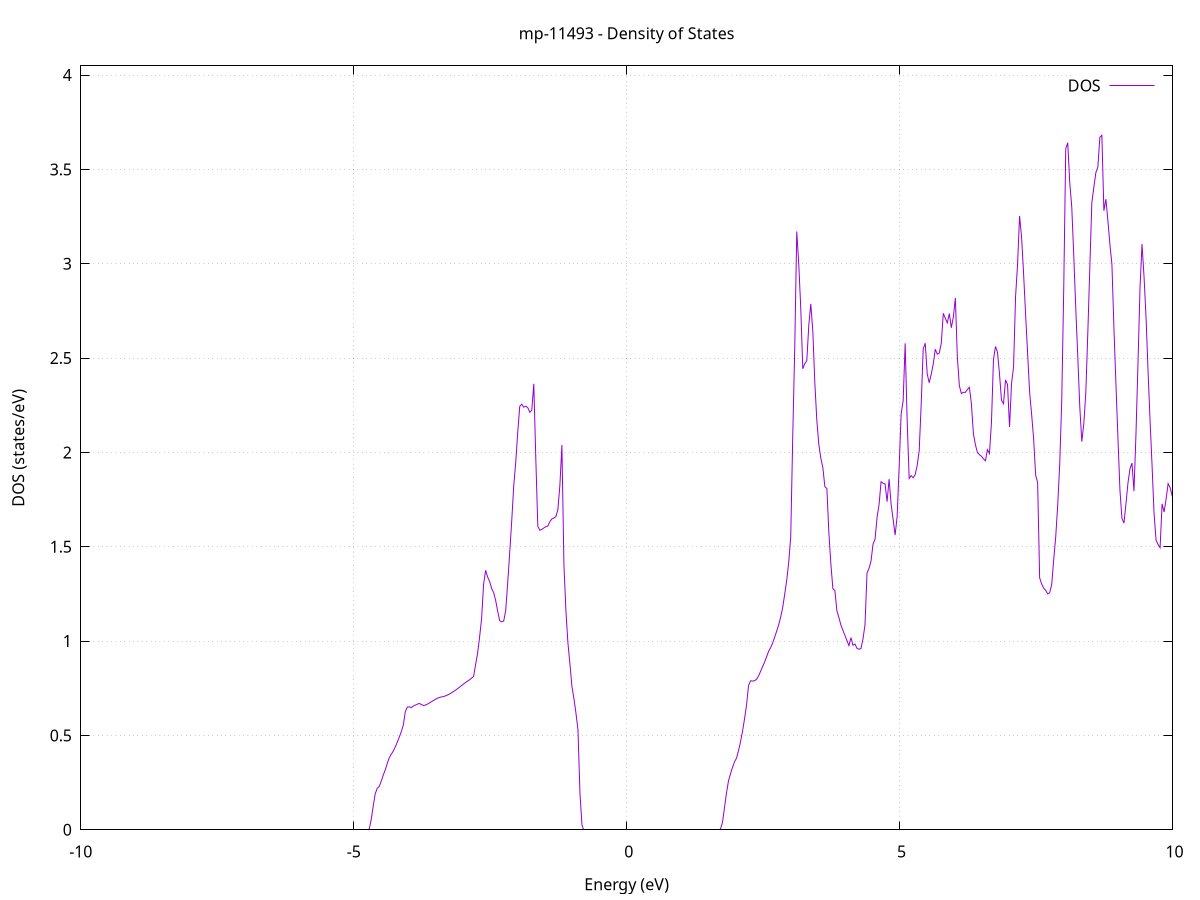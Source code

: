 set title 'mp-11493 - Density of States'
set xlabel 'Energy (eV)'
set ylabel 'DOS (states/eV)'
set grid
set xrange [-10:10]
set yrange [0:4.049]
set xzeroaxis lt -1
set terminal png size 800,600
set output 'mp-11493_dos_gnuplot.png'
plot '-' using 1:2 with lines title 'DOS'
-24.685000 0.000000
-24.648200 0.000000
-24.611400 0.000000
-24.574700 0.000000
-24.537900 0.000000
-24.501100 0.000000
-24.464300 0.000000
-24.427600 0.000000
-24.390800 0.000000
-24.354000 0.000000
-24.317300 0.000000
-24.280500 0.000000
-24.243700 0.000000
-24.206900 0.000000
-24.170200 0.000000
-24.133400 0.000000
-24.096600 0.000000
-24.059800 0.000000
-24.023100 0.000000
-23.986300 0.000000
-23.949500 0.000000
-23.912700 0.000000
-23.876000 0.000000
-23.839200 0.000000
-23.802400 0.000000
-23.765600 0.000000
-23.728900 0.000000
-23.692100 0.000000
-23.655300 0.000000
-23.618500 0.000000
-23.581800 0.000000
-23.545000 0.000000
-23.508200 0.000000
-23.471400 0.000000
-23.434700 0.000000
-23.397900 0.000000
-23.361100 0.000000
-23.324300 0.000000
-23.287600 0.000000
-23.250800 0.000000
-23.214000 0.000000
-23.177200 0.000000
-23.140500 0.000000
-23.103700 0.000000
-23.066900 0.000000
-23.030100 0.000000
-22.993400 0.000000
-22.956600 0.000000
-22.919800 0.000000
-22.883000 0.000000
-22.846300 0.000000
-22.809500 0.000000
-22.772700 0.000000
-22.735900 0.000000
-22.699200 0.000000
-22.662400 0.000000
-22.625600 0.000000
-22.588900 0.000000
-22.552100 0.000000
-22.515300 0.000000
-22.478500 0.000000
-22.441800 0.000000
-22.405000 0.000000
-22.368200 0.000000
-22.331400 0.000000
-22.294700 0.000000
-22.257900 0.000000
-22.221100 0.000000
-22.184300 0.000000
-22.147600 0.000000
-22.110800 0.000000
-22.074000 0.000000
-22.037200 0.000000
-22.000500 0.000000
-21.963700 0.000000
-21.926900 0.000000
-21.890100 0.000000
-21.853400 0.000000
-21.816600 0.000000
-21.779800 0.000000
-21.743000 0.000000
-21.706300 0.000000
-21.669500 0.000000
-21.632700 0.000000
-21.595900 0.000000
-21.559200 0.000000
-21.522400 0.000000
-21.485600 0.000000
-21.448800 0.000000
-21.412100 0.000000
-21.375300 0.000000
-21.338500 73.473900
-21.301700 0.000000
-21.265000 86.467300
-21.228200 26.950900
-21.191400 34.396400
-21.154600 0.000000
-21.117900 0.000000
-21.081100 0.000000
-21.044300 0.000000
-21.007500 0.000000
-20.970800 0.000000
-20.934000 0.000000
-20.897200 0.000000
-20.860500 0.000000
-20.823700 0.000000
-20.786900 0.000000
-20.750100 0.000000
-20.713400 0.000000
-20.676600 0.000000
-20.639800 0.000000
-20.603000 0.000000
-20.566300 0.000000
-20.529500 0.000000
-20.492700 0.000000
-20.455900 0.000000
-20.419200 0.000000
-20.382400 0.000000
-20.345600 0.000000
-20.308800 0.000000
-20.272100 0.000000
-20.235300 0.000000
-20.198500 0.000000
-20.161700 0.000000
-20.125000 0.000000
-20.088200 0.000000
-20.051400 0.000000
-20.014600 0.000000
-19.977900 0.000000
-19.941100 0.000000
-19.904300 0.000000
-19.867500 0.000000
-19.830800 0.000000
-19.794000 0.000000
-19.757200 0.000000
-19.720400 0.000000
-19.683700 0.000000
-19.646900 0.000000
-19.610100 0.000000
-19.573300 0.000000
-19.536600 0.000000
-19.499800 0.000000
-19.463000 0.000000
-19.426200 0.000000
-19.389500 0.000000
-19.352700 0.000000
-19.315900 0.000000
-19.279200 0.000000
-19.242400 0.000000
-19.205600 0.000000
-19.168800 0.000000
-19.132100 0.000000
-19.095300 0.000000
-19.058500 0.000000
-19.021700 0.000000
-18.985000 0.000000
-18.948200 0.000000
-18.911400 0.000000
-18.874600 0.000000
-18.837900 0.000000
-18.801100 0.000000
-18.764300 0.000000
-18.727500 0.000000
-18.690800 0.000000
-18.654000 0.000000
-18.617200 0.000000
-18.580400 0.000000
-18.543700 0.000000
-18.506900 0.000000
-18.470100 0.000000
-18.433300 0.000000
-18.396600 0.000000
-18.359800 0.000000
-18.323000 0.000000
-18.286200 0.000000
-18.249500 0.000000
-18.212700 0.000000
-18.175900 0.000000
-18.139100 0.000000
-18.102400 0.000000
-18.065600 0.000000
-18.028800 0.000000
-17.992000 0.000000
-17.955300 0.000000
-17.918500 0.000000
-17.881700 0.000000
-17.844900 0.000000
-17.808200 0.000000
-17.771400 0.000000
-17.734600 0.000000
-17.697800 0.000000
-17.661100 0.000000
-17.624300 0.000000
-17.587500 0.000000
-17.550800 0.000000
-17.514000 0.000000
-17.477200 0.000000
-17.440400 0.000000
-17.403700 0.000000
-17.366900 0.000000
-17.330100 0.000000
-17.293300 0.000000
-17.256600 0.000000
-17.219800 0.000000
-17.183000 0.000000
-17.146200 0.000000
-17.109500 0.000000
-17.072700 0.000000
-17.035900 0.000000
-16.999100 0.000000
-16.962400 0.000000
-16.925600 0.000000
-16.888800 0.000000
-16.852000 0.000000
-16.815300 0.000000
-16.778500 0.000000
-16.741700 0.000000
-16.704900 0.000000
-16.668200 0.000000
-16.631400 0.000000
-16.594600 0.000000
-16.557800 0.000000
-16.521100 0.000000
-16.484300 0.000000
-16.447500 0.000000
-16.410700 0.000000
-16.374000 0.000000
-16.337200 0.000000
-16.300400 0.000000
-16.263600 0.000000
-16.226900 0.000000
-16.190100 0.000000
-16.153300 0.000000
-16.116500 0.000000
-16.079800 0.000000
-16.043000 0.000000
-16.006200 0.000000
-15.969400 0.000000
-15.932700 0.000000
-15.895900 0.000000
-15.859100 0.000000
-15.822400 0.000000
-15.785600 0.000000
-15.748800 0.000000
-15.712000 0.000000
-15.675300 0.000000
-15.638500 0.000000
-15.601700 0.000000
-15.564900 0.000000
-15.528200 0.000000
-15.491400 0.000000
-15.454600 0.000000
-15.417800 0.000000
-15.381100 0.000000
-15.344300 0.000000
-15.307500 0.000000
-15.270700 0.000000
-15.234000 0.000000
-15.197200 0.000000
-15.160400 0.000000
-15.123600 0.000000
-15.086900 0.000000
-15.050100 0.000000
-15.013300 0.000000
-14.976500 0.000000
-14.939800 0.000000
-14.903000 0.000000
-14.866200 0.000000
-14.829400 0.000000
-14.792700 0.000000
-14.755900 0.000000
-14.719100 0.000000
-14.682300 0.000000
-14.645600 0.000000
-14.608800 0.000000
-14.572000 0.000000
-14.535200 0.000000
-14.498500 0.000000
-14.461700 0.000000
-14.424900 0.000000
-14.388100 0.000000
-14.351400 0.000000
-14.314600 0.000000
-14.277800 0.000000
-14.241000 0.000000
-14.204300 0.000000
-14.167500 0.000000
-14.130700 0.000000
-14.094000 0.000000
-14.057200 0.000000
-14.020400 0.000000
-13.983600 0.000000
-13.946900 0.000000
-13.910100 0.000000
-13.873300 0.000000
-13.836500 0.000000
-13.799800 0.000000
-13.763000 0.000000
-13.726200 0.000000
-13.689400 0.000000
-13.652700 0.000000
-13.615900 0.000000
-13.579100 0.000000
-13.542300 0.000000
-13.505600 0.000000
-13.468800 0.000000
-13.432000 0.000000
-13.395200 0.000000
-13.358500 0.000000
-13.321700 0.000000
-13.284900 0.000000
-13.248100 0.000000
-13.211400 0.000000
-13.174600 0.000000
-13.137800 0.000000
-13.101000 0.000000
-13.064300 0.000000
-13.027500 0.000000
-12.990700 0.000000
-12.953900 0.000000
-12.917200 0.000000
-12.880400 0.000000
-12.843600 0.000000
-12.806800 0.000000
-12.770100 0.000000
-12.733300 0.000000
-12.696500 0.000000
-12.659700 0.000000
-12.623000 0.000000
-12.586200 0.000000
-12.549400 0.000000
-12.512600 0.000000
-12.475900 0.000000
-12.439100 0.000000
-12.402300 0.000000
-12.365600 0.000000
-12.328800 0.000000
-12.292000 0.000000
-12.255200 0.000000
-12.218500 0.000000
-12.181700 0.000000
-12.144900 0.000000
-12.108100 0.000000
-12.071400 0.000000
-12.034600 0.000000
-11.997800 0.000000
-11.961000 0.000000
-11.924300 0.000000
-11.887500 0.000000
-11.850700 0.000000
-11.813900 0.000000
-11.777200 0.000000
-11.740400 0.000000
-11.703600 0.000000
-11.666800 0.000000
-11.630100 0.000000
-11.593300 0.000000
-11.556500 0.000000
-11.519700 0.000000
-11.483000 0.000000
-11.446200 0.000000
-11.409400 0.000000
-11.372600 0.000000
-11.335900 0.000000
-11.299100 0.000000
-11.262300 0.000000
-11.225500 0.000000
-11.188800 0.000000
-11.152000 0.000000
-11.115200 0.000000
-11.078400 0.000000
-11.041700 0.000000
-11.004900 0.000000
-10.968100 0.000000
-10.931300 0.000000
-10.894600 0.000000
-10.857800 0.000000
-10.821000 0.000000
-10.784300 9.711700
-10.747500 96.671800
-10.710700 102.791100
-10.673900 56.995100
-10.637200 54.867900
-10.600400 35.136100
-10.563600 71.956600
-10.526800 200.946000
-10.490100 0.000000
-10.453300 0.000000
-10.416500 0.000000
-10.379700 0.000000
-10.343000 0.000000
-10.306200 0.000000
-10.269400 0.000000
-10.232600 0.000000
-10.195900 0.000000
-10.159100 0.000000
-10.122300 0.000000
-10.085500 0.000000
-10.048800 0.000000
-10.012000 0.000000
-9.975200 0.000000
-9.938400 0.000000
-9.901700 0.000000
-9.864900 0.000000
-9.828100 0.000000
-9.791300 0.000000
-9.754600 0.000000
-9.717800 0.000000
-9.681000 0.000000
-9.644200 0.000000
-9.607500 0.000000
-9.570700 0.000000
-9.533900 0.000000
-9.497100 0.000000
-9.460400 0.000000
-9.423600 0.000000
-9.386800 0.000000
-9.350000 0.000000
-9.313300 0.000000
-9.276500 0.000000
-9.239700 0.000000
-9.202900 0.000000
-9.166200 0.000000
-9.129400 0.000000
-9.092600 0.000000
-9.055900 0.000000
-9.019100 0.000000
-8.982300 0.000000
-8.945500 0.000000
-8.908800 0.000000
-8.872000 0.000000
-8.835200 0.000000
-8.798400 0.000000
-8.761700 0.000000
-8.724900 0.000000
-8.688100 0.000000
-8.651300 0.000000
-8.614600 0.000000
-8.577800 0.000000
-8.541000 0.000000
-8.504200 0.000000
-8.467500 0.000000
-8.430700 0.000000
-8.393900 0.000000
-8.357100 0.000000
-8.320400 0.000000
-8.283600 0.000000
-8.246800 0.000000
-8.210000 0.000000
-8.173300 0.000000
-8.136500 0.000000
-8.099700 0.000000
-8.062900 0.000000
-8.026200 0.000000
-7.989400 0.000000
-7.952600 0.000000
-7.915800 0.000000
-7.879100 0.000000
-7.842300 0.000000
-7.805500 0.000000
-7.768700 0.000000
-7.732000 0.000000
-7.695200 0.000000
-7.658400 0.000000
-7.621600 0.000000
-7.584900 0.000000
-7.548100 0.000000
-7.511300 0.000000
-7.474500 0.000000
-7.437800 0.000000
-7.401000 0.000000
-7.364200 0.000000
-7.327500 0.000000
-7.290700 0.000000
-7.253900 0.000000
-7.217100 0.000000
-7.180400 0.000000
-7.143600 0.000000
-7.106800 0.000000
-7.070000 0.000000
-7.033300 0.000000
-6.996500 0.000000
-6.959700 0.000000
-6.922900 0.000000
-6.886200 0.000000
-6.849400 0.000000
-6.812600 0.000000
-6.775800 0.000000
-6.739100 0.000000
-6.702300 0.000000
-6.665500 0.000000
-6.628700 0.000000
-6.592000 0.000000
-6.555200 0.000000
-6.518400 0.000000
-6.481600 0.000000
-6.444900 0.000000
-6.408100 0.000000
-6.371300 0.000000
-6.334500 0.000000
-6.297800 0.000000
-6.261000 0.000000
-6.224200 0.000000
-6.187400 0.000000
-6.150700 0.000000
-6.113900 0.000000
-6.077100 0.000000
-6.040300 0.000000
-6.003600 0.000000
-5.966800 0.000000
-5.930000 0.000000
-5.893200 0.000000
-5.856500 0.000000
-5.819700 0.000000
-5.782900 0.000000
-5.746100 0.000000
-5.709400 0.000000
-5.672600 0.000000
-5.635800 0.000000
-5.599100 0.000000
-5.562300 0.000000
-5.525500 0.000000
-5.488700 0.000000
-5.452000 0.000000
-5.415200 0.000000
-5.378400 0.000000
-5.341600 0.000000
-5.304900 0.000000
-5.268100 0.000000
-5.231300 0.000000
-5.194500 0.000000
-5.157800 0.000000
-5.121000 0.000000
-5.084200 0.000000
-5.047400 0.000000
-5.010700 0.000000
-4.973900 0.000000
-4.937100 0.000000
-4.900300 0.000000
-4.863600 0.000000
-4.826800 0.000000
-4.790000 0.000000
-4.753200 0.000000
-4.716500 0.003300
-4.679700 0.053600
-4.642900 0.125300
-4.606100 0.190200
-4.569400 0.220300
-4.532600 0.229400
-4.495800 0.257600
-4.459000 0.289600
-4.422300 0.318000
-4.385500 0.351900
-4.348700 0.381800
-4.311900 0.400100
-4.275200 0.417400
-4.238400 0.439400
-4.201600 0.464800
-4.164800 0.491700
-4.128100 0.519800
-4.091300 0.554900
-4.054500 0.626900
-4.017800 0.650000
-3.981000 0.652000
-3.944200 0.647100
-3.907400 0.655800
-3.870700 0.661000
-3.833900 0.665600
-3.797100 0.669800
-3.760300 0.663600
-3.723600 0.658900
-3.686800 0.660900
-3.650000 0.666100
-3.613200 0.672200
-3.576500 0.678800
-3.539700 0.685200
-3.502900 0.691400
-3.466100 0.697400
-3.429400 0.701400
-3.392600 0.704300
-3.355800 0.705600
-3.319000 0.709800
-3.282300 0.714400
-3.245500 0.719600
-3.208700 0.725900
-3.171900 0.732700
-3.135200 0.739700
-3.098400 0.747700
-3.061600 0.756100
-3.024800 0.764400
-2.988100 0.772700
-2.951300 0.780800
-2.914500 0.787900
-2.877700 0.795100
-2.841000 0.803800
-2.804200 0.812900
-2.767400 0.874900
-2.730600 0.935100
-2.693900 1.021400
-2.657100 1.120300
-2.620300 1.302300
-2.583500 1.375400
-2.546800 1.339700
-2.510000 1.316600
-2.473200 1.278800
-2.436400 1.257000
-2.399700 1.215700
-2.362900 1.158900
-2.326100 1.107900
-2.289400 1.102600
-2.252600 1.106300
-2.215800 1.161600
-2.179000 1.309500
-2.142300 1.468400
-2.105500 1.636000
-2.068700 1.822800
-2.031900 1.947200
-1.995200 2.106800
-1.958400 2.244300
-1.921600 2.255900
-1.884800 2.239900
-1.848100 2.245100
-1.811300 2.237200
-1.774500 2.213000
-1.737700 2.223900
-1.701000 2.363700
-1.664200 1.967800
-1.627400 1.608900
-1.590600 1.587700
-1.553900 1.592500
-1.517100 1.599600
-1.480300 1.606700
-1.443500 1.609700
-1.406800 1.632800
-1.370000 1.648200
-1.333200 1.652200
-1.296400 1.659700
-1.259700 1.696900
-1.222900 1.826400
-1.186100 2.039300
-1.149300 1.407900
-1.112600 1.161500
-1.075800 0.989800
-1.039000 0.878600
-1.002200 0.759800
-0.965500 0.694200
-0.928700 0.618700
-0.891900 0.530500
-0.855100 0.192700
-0.818400 0.025100
-0.781600 0.000000
-0.744800 0.000000
-0.708000 0.000000
-0.671300 0.000000
-0.634500 0.000000
-0.597700 0.000000
-0.561000 0.000000
-0.524200 0.000000
-0.487400 0.000000
-0.450600 0.000000
-0.413900 0.000000
-0.377100 0.000000
-0.340300 0.000000
-0.303500 0.000000
-0.266800 0.000000
-0.230000 0.000000
-0.193200 0.000000
-0.156400 0.000000
-0.119700 0.000000
-0.082900 0.000000
-0.046100 0.000000
-0.009300 0.000000
0.027400 0.000000
0.064200 0.000000
0.101000 0.000000
0.137800 0.000000
0.174500 0.000000
0.211300 0.000000
0.248100 0.000000
0.284900 0.000000
0.321600 0.000000
0.358400 0.000000
0.395200 0.000000
0.432000 0.000000
0.468700 0.000000
0.505500 0.000000
0.542300 0.000000
0.579100 0.000000
0.615800 0.000000
0.652600 0.000000
0.689400 0.000000
0.726200 0.000000
0.762900 0.000000
0.799700 0.000000
0.836500 0.000000
0.873300 0.000000
0.910000 0.000000
0.946800 0.000000
0.983600 0.000000
1.020400 0.000000
1.057100 0.000000
1.093900 0.000000
1.130700 0.000000
1.167400 0.000000
1.204200 0.000000
1.241000 0.000000
1.277800 0.000000
1.314500 0.000000
1.351300 0.000000
1.388100 0.000000
1.424900 0.000000
1.461600 0.000000
1.498400 0.000000
1.535200 0.000000
1.572000 0.000000
1.608700 0.000000
1.645500 0.000000
1.682300 0.000000
1.719100 0.003200
1.755800 0.040400
1.792600 0.116500
1.829400 0.195700
1.866200 0.260000
1.902900 0.297300
1.939700 0.330500
1.976500 0.360900
2.013300 0.379700
2.050000 0.420200
2.086800 0.467400
2.123600 0.523500
2.160400 0.588900
2.197100 0.662700
2.233900 0.765500
2.270700 0.789800
2.307500 0.788000
2.344200 0.790300
2.381000 0.798000
2.417800 0.815800
2.454600 0.840500
2.491300 0.865400
2.528100 0.889500
2.564900 0.917600
2.601700 0.946500
2.638400 0.965100
2.675200 0.990400
2.712000 1.021300
2.748700 1.052700
2.785500 1.087400
2.822300 1.128000
2.859100 1.178300
2.895800 1.249000
2.932600 1.322200
2.969400 1.418400
3.006200 1.552500
3.042900 2.085700
3.079700 2.556000
3.116500 3.171300
3.153300 2.997900
3.190000 2.764400
3.226800 2.443400
3.263600 2.470800
3.300400 2.486100
3.337100 2.675000
3.373900 2.787500
3.410700 2.642200
3.447500 2.370400
3.484200 2.169000
3.521000 2.042400
3.557800 1.968700
3.594600 1.919900
3.631300 1.818500
3.668100 1.809100
3.704900 1.574200
3.741700 1.406800
3.778400 1.277800
3.815200 1.267800
3.852000 1.160100
3.888800 1.124900
3.925500 1.084800
3.962300 1.056800
3.999100 1.030200
4.035900 1.003100
4.072600 0.976000
4.109400 1.018700
4.146200 0.978200
4.183000 0.984400
4.219700 0.961600
4.256500 0.956700
4.293300 0.961100
4.330100 1.012100
4.366800 1.086600
4.403600 1.360700
4.440400 1.385500
4.477100 1.424000
4.513900 1.514400
4.550700 1.540200
4.587500 1.655300
4.624200 1.723400
4.661000 1.844600
4.697800 1.837100
4.734600 1.832800
4.771300 1.738900
4.808100 1.858700
4.844900 1.726200
4.881700 1.645200
4.918400 1.562000
4.955200 1.660000
4.992000 1.921100
5.028800 2.204000
5.065500 2.273600
5.102300 2.578200
5.139100 2.168700
5.175900 1.862300
5.212600 1.877100
5.249400 1.865900
5.286200 1.882600
5.323000 1.932200
5.359700 2.010300
5.396500 2.258700
5.433300 2.549500
5.470100 2.579100
5.506800 2.415200
5.543600 2.369300
5.580400 2.415100
5.617200 2.469000
5.653900 2.547000
5.690700 2.520900
5.727500 2.526700
5.764300 2.578600
5.801000 2.737700
5.837800 2.710700
5.874600 2.686600
5.911400 2.736600
5.948100 2.660900
5.984900 2.716500
6.021700 2.818600
6.058500 2.506300
6.095200 2.354100
6.132000 2.312300
6.168800 2.318800
6.205500 2.318500
6.242300 2.333600
6.279100 2.345300
6.315900 2.258300
6.352600 2.099200
6.389400 2.041200
6.426200 1.999700
6.463000 1.988000
6.499700 1.980000
6.536500 1.965900
6.573300 1.955800
6.610100 2.014800
6.646800 1.994300
6.683600 2.160500
6.720400 2.492900
6.757200 2.561700
6.793900 2.531200
6.830700 2.416000
6.867500 2.276000
6.904300 2.258100
6.941000 2.384600
6.977800 2.359000
7.014600 2.134800
7.051400 2.366700
7.088100 2.452500
7.124900 2.825100
7.161700 2.997900
7.198500 3.253600
7.235200 3.141000
7.272000 2.948200
7.308800 2.730900
7.345600 2.526000
7.382300 2.320700
7.419100 2.202400
7.455900 2.072200
7.492700 1.879700
7.529400 1.840100
7.566200 1.335100
7.603000 1.302800
7.639800 1.281200
7.676500 1.269300
7.713300 1.250500
7.750100 1.255900
7.786900 1.299700
7.823600 1.431300
7.860400 1.551800
7.897200 1.722000
7.933900 1.938500
7.970700 2.271300
8.007500 2.869600
8.044300 3.609400
8.081000 3.641700
8.117800 3.429300
8.154600 3.301000
8.191400 3.041600
8.228100 2.762500
8.264900 2.506600
8.301700 2.240700
8.338500 2.057300
8.375200 2.152900
8.412000 2.316800
8.448800 2.635500
8.485600 2.981900
8.522300 3.324100
8.559100 3.405900
8.595900 3.482800
8.632700 3.513000
8.669400 3.670500
8.706200 3.681200
8.743000 3.280900
8.779800 3.342600
8.816500 3.228600
8.853300 3.103600
8.890100 2.997900
8.926900 2.660800
8.963600 2.363900
9.000400 2.077700
9.037200 1.800900
9.074000 1.650400
9.110700 1.625100
9.147500 1.727700
9.184300 1.838300
9.221100 1.914000
9.257800 1.943600
9.294600 1.794700
9.331400 2.102200
9.368200 2.477900
9.404900 2.871600
9.441700 3.104500
9.478500 2.931500
9.515300 2.715600
9.552000 2.433200
9.588800 2.168900
9.625600 1.931000
9.662300 1.676100
9.699100 1.535300
9.735900 1.512300
9.772700 1.495200
9.809400 1.727700
9.846200 1.684100
9.883000 1.753600
9.919800 1.834800
9.956500 1.813400
9.993300 1.771200
10.030100 1.793100
10.066900 1.693500
10.103600 1.604700
10.140400 1.549600
10.177200 1.717700
10.214000 1.976600
10.250700 2.563000
10.287500 3.523900
10.324300 4.144300
10.361100 3.946600
10.397800 3.846700
10.434600 4.108200
10.471400 4.308900
10.508200 4.024100
10.544900 3.696900
10.581700 3.381100
10.618500 3.301200
10.655300 2.837000
10.692000 2.557900
10.728800 2.612300
10.765600 2.803700
10.802400 3.207100
10.839100 3.278600
10.875900 3.217000
10.912700 3.078600
10.949500 3.016000
10.986200 2.848000
11.023000 2.842400
11.059800 2.965700
11.096600 2.951600
11.133300 2.963700
11.170100 2.908200
11.206900 3.094000
11.243600 2.936200
11.280400 2.869300
11.317200 2.641200
11.354000 2.512100
11.390700 2.699400
11.427500 2.442500
11.464300 2.292700
11.501100 2.122500
11.537800 1.959200
11.574600 1.936400
11.611400 1.960600
11.648200 2.024600
11.684900 2.134200
11.721700 2.299200
11.758500 2.516400
11.795300 2.712400
11.832000 2.815100
11.868800 2.972500
11.905600 3.071600
11.942400 3.220800
11.979100 3.276500
12.015900 3.210100
12.052700 3.213600
12.089500 3.127500
12.126200 3.124500
12.163000 3.107400
12.199800 3.080600
12.236600 3.188400
12.273300 3.060200
12.310100 3.017400
12.346900 2.907800
12.383700 2.951000
12.420400 2.945500
12.457200 2.800000
12.494000 2.675600
12.530800 2.149300
12.567500 2.354000
12.604300 2.078900
12.641100 2.020700
12.677900 1.909000
12.714600 1.835400
12.751400 1.780800
12.788200 1.718500
12.825000 1.592500
12.861700 1.500200
12.898500 1.441000
12.935300 1.342300
12.972000 1.351600
13.008800 1.319200
13.045600 1.246200
13.082400 1.301500
13.119100 1.371400
13.155900 1.436100
13.192700 1.557000
13.229500 1.617400
13.266200 1.729300
13.303000 1.913700
13.339800 2.186300
13.376600 2.453900
13.413300 2.617800
13.450100 2.494500
13.486900 2.522800
13.523700 2.537100
13.560400 2.478300
13.597200 2.443100
13.634000 2.403400
13.670800 2.334700
13.707500 2.267200
13.744300 2.334700
13.781100 2.326400
13.817900 2.216700
13.854600 2.087300
13.891400 2.021900
13.928200 1.977300
13.965000 1.907300
14.001700 1.859300
14.038500 1.855700
14.075300 1.842600
14.112100 1.754100
14.148800 1.836900
14.185600 1.806100
14.222400 1.811900
14.259200 1.814300
14.295900 1.771600
14.332700 1.779400
14.369500 1.800700
14.406300 1.825300
14.443000 1.851600
14.479800 1.919500
14.516600 2.044100
14.553400 2.082200
14.590100 2.117300
14.626900 2.172700
14.663700 2.489300
14.700400 2.267200
14.737200 2.401700
14.774000 2.326400
14.810800 2.295300
14.847500 2.229200
14.884300 2.184800
14.921100 1.890200
14.957900 1.915000
14.994600 1.940600
15.031400 1.969700
15.068200 1.984400
15.105000 2.053200
15.141700 2.199200
15.178500 2.203300
15.215300 1.997400
15.252100 1.916600
15.288800 1.896000
15.325600 1.924600
15.362400 1.976200
15.399200 2.045500
15.435900 2.253200
15.472700 2.407400
15.509500 2.376700
15.546300 2.366300
15.583000 2.469700
15.619800 2.547800
15.656600 2.542500
15.693400 2.456200
15.730100 2.370500
15.766900 2.338700
15.803700 2.253300
15.840500 2.152200
15.877200 2.044000
15.914000 2.034700
15.950800 2.023200
15.987600 2.024900
16.024300 2.071400
16.061100 2.150900
16.097900 2.203900
16.134700 2.237000
16.171400 2.250600
16.208200 2.341300
16.245000 2.423800
16.281800 2.348500
16.318500 2.189800
16.355300 2.073200
16.392100 1.959100
16.428800 1.857800
16.465600 1.575200
16.502400 1.371600
16.539200 1.283800
16.575900 1.289300
16.612700 1.322700
16.649500 1.411600
16.686300 1.574500
16.723000 1.790700
16.759800 2.035600
16.796600 2.241100
16.833400 2.237600
16.870100 2.209800
16.906900 2.200800
16.943700 2.250600
16.980500 2.290500
17.017200 2.281600
17.054000 2.380600
17.090800 2.416100
17.127600 2.365500
17.164300 2.231500
17.201100 2.128400
17.237900 2.113900
17.274700 2.080900
17.311400 2.009500
17.348200 1.946000
17.385000 1.921200
17.421800 1.931100
17.458500 1.966400
17.495300 1.922900
17.532100 1.979400
17.568900 1.962700
17.605600 1.981900
17.642400 1.996500
17.679200 1.869700
17.716000 1.757600
17.752700 1.616500
17.789500 1.483100
17.826300 1.353100
17.863100 1.331700
17.899800 1.365600
17.936600 1.345800
17.973400 1.452900
18.010100 1.858200
18.046900 2.224600
18.083700 2.100800
18.120500 2.089500
18.157200 2.166800
18.194000 2.395400
18.230800 2.872500
18.267600 3.164400
18.304300 3.362200
18.341100 3.902400
18.377900 3.989700
18.414700 3.478500
18.451400 3.017900
18.488200 2.902100
18.525000 2.892600
18.561800 2.937800
18.598500 3.102800
18.635300 3.269100
18.672100 3.373900
18.708900 3.552400
18.745600 3.748300
18.782400 3.637900
18.819200 3.653100
18.856000 3.694200
18.892700 3.971900
18.929500 4.233700
18.966300 4.128000
19.003100 3.903600
19.039800 3.739200
19.076600 3.613300
19.113400 3.589100
19.150200 3.594800
19.186900 3.504800
19.223700 3.571800
19.260500 3.816900
19.297300 3.947100
19.334000 4.087500
19.370800 4.176700
19.407600 4.127200
19.444400 4.153600
19.481100 4.018000
19.517900 3.780600
19.554700 3.582200
19.591500 3.270300
19.628200 3.146400
19.665000 3.328500
19.701800 3.329600
19.738500 3.271200
19.775300 3.224600
19.812100 3.385500
19.848900 3.363000
19.885600 3.499800
19.922400 3.225700
19.959200 3.053900
19.996000 3.014000
20.032700 3.020500
20.069500 3.094600
20.106300 3.182900
20.143100 3.148600
20.179800 3.120100
20.216600 3.031600
20.253400 2.934400
20.290200 2.871600
20.326900 2.877900
20.363700 2.822600
20.400500 2.792500
20.437300 2.763300
20.474000 2.758300
20.510800 2.878900
20.547600 2.846000
20.584400 2.831900
20.621100 2.797300
20.657900 2.738000
20.694700 2.779900
20.731500 2.851700
20.768200 2.863700
20.805000 2.882500
20.841800 3.511100
20.878600 3.153100
20.915300 2.992800
20.952100 2.935500
20.988900 2.895300
21.025700 2.920000
21.062400 2.918000
21.099200 2.907000
21.136000 2.959900
21.172800 3.088700
21.209500 3.293200
21.246300 3.493900
21.283100 3.443100
21.319900 3.535400
21.356600 3.930600
21.393400 3.408800
21.430200 3.414100
21.466900 3.540600
21.503700 3.696600
21.540500 3.917800
21.577300 3.655700
21.614000 3.234500
21.650800 2.960000
21.687600 2.911700
21.724400 2.770200
21.761100 2.855800
21.797900 3.011000
21.834700 3.194900
21.871500 3.412600
21.908200 3.660300
21.945000 3.555600
21.981800 3.674200
22.018600 3.565800
22.055300 3.440500
22.092100 3.480800
22.128900 3.369700
22.165700 3.490800
22.202400 3.808700
22.239200 3.713700
22.276000 3.688800
22.312800 3.666600
22.349500 3.852300
22.386300 4.350600
22.423100 4.065800
22.459900 3.761900
22.496600 3.401900
22.533400 3.295100
22.570200 3.319700
22.607000 3.302200
22.643700 3.283700
22.680500 3.170800
22.717300 2.941500
22.754100 2.800100
22.790800 2.742500
22.827600 2.555600
22.864400 2.523900
22.901200 2.473800
22.937900 2.387400
22.974700 2.349800
23.011500 2.460200
23.048300 2.578600
23.085000 2.668200
23.121800 2.567800
23.158600 2.474600
23.195300 2.492900
23.232100 2.475900
23.268900 2.544800
23.305700 2.135500
23.342400 2.014100
23.379200 2.009600
23.416000 1.865200
23.452800 1.839000
23.489500 1.844400
23.526300 1.924600
23.563100 1.912600
23.599900 1.917300
23.636600 2.018200
23.673400 2.018400
23.710200 1.972800
23.747000 2.062100
23.783700 1.911500
23.820500 1.935600
23.857300 2.118100
23.894100 2.348700
23.930800 2.698400
23.967600 2.643800
24.004400 2.678000
24.041200 2.805800
24.077900 2.813800
24.114700 2.950900
24.151500 3.087300
24.188300 3.218200
24.225000 3.420700
24.261800 3.252800
24.298600 3.134300
24.335400 2.961500
24.372100 2.977300
24.408900 3.124700
24.445700 3.292300
24.482500 3.496000
24.519200 3.772500
24.556000 3.627900
24.592800 3.543400
24.629600 3.450700
24.666300 3.397200
24.703100 3.403200
24.739900 3.327200
24.776700 3.424700
24.813400 3.406600
24.850200 3.497400
24.887000 3.586100
24.923700 3.672700
24.960500 3.576900
24.997300 3.519600
25.034100 3.474800
25.070800 3.426700
25.107600 3.345600
25.144400 3.274100
25.181200 3.281300
25.217900 3.314500
25.254700 3.278000
25.291500 3.540700
25.328300 3.625400
25.365000 3.511600
25.401800 3.442900
25.438600 3.430500
25.475400 3.308300
25.512100 3.163400
25.548900 3.090900
25.585700 3.000400
25.622500 2.878500
25.659200 2.787800
25.696000 2.874800
25.732800 2.873100
25.769600 3.157300
25.806300 2.982600
25.843100 2.960300
25.879900 2.983700
25.916700 3.045200
25.953400 3.174600
25.990200 3.310500
26.027000 3.311400
26.063800 3.365500
26.100500 3.233100
26.137300 3.071300
26.174100 2.907400
26.210900 2.793100
26.247600 2.785500
26.284400 3.090000
26.321200 3.790700
26.358000 3.578800
26.394700 3.548200
26.431500 3.639900
26.468300 3.391200
26.505000 3.463800
26.541800 3.362000
26.578600 3.205700
26.615400 3.108600
26.652100 3.109200
26.688900 3.127500
26.725700 3.368600
26.762500 3.775300
26.799200 4.056500
26.836000 4.447300
26.872800 3.793500
26.909600 4.324300
26.946300 4.269100
26.983100 4.419000
27.019900 4.489100
27.056700 4.464000
27.093400 4.472000
27.130200 4.311900
27.167000 4.055300
27.203800 3.905800
27.240500 3.646300
27.277300 3.488000
27.314100 2.993300
27.350900 2.862000
27.387600 2.672700
27.424400 2.628100
27.461200 2.640700
27.498000 2.729900
27.534700 2.407900
27.571500 2.247800
27.608300 2.244100
27.645100 2.287200
27.681800 2.589700
27.718600 3.036200
27.755400 3.223000
27.792200 3.432200
27.828900 3.435200
27.865700 3.608800
27.902500 4.039200
27.939300 4.363000
27.976000 4.129500
28.012800 4.114200
28.049600 4.112200
28.086400 3.960800
28.123100 3.792700
28.159900 3.713400
28.196700 3.533700
28.233400 3.699900
28.270200 4.146100
28.307000 4.782400
28.343800 5.557200
28.380500 5.882400
28.417300 5.588800
28.454100 5.153400
28.490900 4.511400
28.527600 3.904600
28.564400 3.683800
28.601200 3.928200
28.638000 4.004900
28.674700 3.636500
28.711500 3.686700
28.748300 3.847800
28.785100 3.519800
28.821800 3.682700
28.858600 3.484600
28.895400 3.299600
28.932200 3.242300
28.968900 3.397200
29.005700 4.432400
29.042500 4.357700
29.079300 4.301400
29.116000 4.286700
29.152800 4.674600
29.189600 5.563700
29.226400 5.454100
29.263100 5.199300
29.299900 5.039500
29.336700 4.729200
29.373500 4.618700
29.410200 4.467700
29.447000 4.281400
29.483800 4.204300
29.520600 4.109700
29.557300 4.121100
29.594100 4.325400
29.630900 4.374500
29.667700 4.433200
29.704400 4.449500
29.741200 4.674700
29.778000 4.839600
29.814800 5.309300
29.851500 4.902700
29.888300 4.514100
29.925100 4.177600
29.961800 3.937000
29.998600 4.153100
30.035400 3.990200
30.072200 3.945500
30.108900 3.838400
30.145700 3.800100
30.182500 3.770100
30.219300 3.679000
30.256000 3.628200
30.292800 3.608500
30.329600 3.616100
30.366400 3.860400
30.403100 3.757200
30.439900 3.841400
30.476700 3.795100
30.513500 3.570100
30.550200 3.433700
30.587000 3.355500
30.623800 3.322300
30.660600 3.327800
30.697300 3.392500
30.734100 3.488900
30.770900 3.620800
30.807700 3.035400
30.844400 2.880800
30.881200 2.631000
30.918000 2.606100
30.954800 2.644200
30.991500 2.635600
31.028300 2.662800
31.065100 2.781300
31.101900 3.004500
31.138600 3.131200
31.175400 3.226500
31.212200 3.387700
31.249000 3.632200
31.285700 3.764900
31.322500 3.878100
31.359300 3.997000
31.396100 3.937300
31.432800 4.049600
31.469600 4.302000
31.506400 4.213100
31.543200 3.848800
31.579900 3.507000
31.616700 3.163400
31.653500 3.358100
31.690200 3.277100
31.727000 3.230100
31.763800 3.209900
31.800600 3.263000
31.837300 3.404600
31.874100 3.544800
31.910900 3.490900
31.947700 3.451300
31.984400 3.466300
32.021200 3.609200
32.058000 3.583000
32.094800 3.898600
32.131500 3.882600
32.168300 3.962600
32.205100 3.856900
32.241900 3.693100
32.278600 4.009200
32.315400 3.720100
32.352200 3.984400
32.389000 3.880300
32.425700 3.775400
32.462500 3.974400
32.499300 4.157000
32.536100 4.282000
32.572800 4.339200
32.609600 4.332900
32.646400 4.367700
32.683200 4.415400
32.719900 4.396700
32.756700 4.206100
32.793500 3.909400
32.830300 3.514100
32.867000 3.202800
32.903800 3.027800
32.940600 2.829200
32.977400 2.996600
33.014100 2.967400
33.050900 2.901800
33.087700 2.918700
33.124500 2.915900
33.161200 3.080400
33.198000 3.358200
33.234800 3.888000
33.271500 4.209200
33.308300 4.035700
33.345100 3.889500
33.381900 3.896500
33.418600 3.989900
33.455400 4.213400
33.492200 4.279700
33.529000 4.196900
33.565700 4.143800
33.602500 4.200100
33.639300 4.058500
33.676100 3.992300
33.712800 3.979700
33.749600 3.929400
33.786400 3.779900
33.823200 3.680000
33.859900 3.814900
33.896700 3.642100
33.933500 3.808200
33.970300 4.011200
34.007000 4.161800
34.043800 4.299800
34.080600 4.190200
34.117400 4.403200
34.154100 4.206700
34.190900 4.266500
34.227700 4.242100
34.264500 4.294000
34.301200 4.558800
34.338000 4.634800
34.374800 4.549600
34.411600 4.449000
34.448300 4.378200
34.485100 4.030600
34.521900 4.224000
34.558700 4.494800
34.595400 4.775000
34.632200 4.590600
34.669000 4.282200
34.705800 4.347400
34.742500 4.202000
34.779300 4.155700
34.816100 4.008900
34.852900 3.813800
34.889600 3.649100
34.926400 3.727500
34.963200 3.755200
34.999900 3.889400
35.036700 3.768400
35.073500 3.607600
35.110300 3.613600
35.147000 3.486200
35.183800 3.486500
35.220600 3.428700
35.257400 3.314500
35.294100 3.340700
35.330900 2.934700
35.367700 2.764700
35.404500 2.643800
35.441200 2.573700
35.478000 2.558200
35.514800 2.510000
35.551600 2.512200
35.588300 2.514200
35.625100 2.476500
35.661900 2.533000
35.698700 2.764700
35.735400 2.884000
35.772200 2.930600
35.809000 2.883600
35.845800 2.927700
35.882500 3.118500
35.919300 3.485100
35.956100 3.969800
35.992900 4.222600
36.029600 4.450600
36.066400 4.523300
36.103200 4.011400
36.140000 3.778700
36.176700 3.618200
36.213500 3.686900
36.250300 3.677600
36.287100 3.681100
36.323800 3.948000
36.360600 4.246700
36.397400 4.438300
36.434200 4.504600
36.470900 4.537800
36.507700 4.496500
36.544500 4.283400
36.581300 4.052000
36.618000 3.906400
36.654800 3.750300
36.691600 3.591400
36.728300 3.458000
36.765100 3.500100
36.801900 3.453400
36.838700 3.434700
36.875400 3.628700
36.912200 3.697600
36.949000 3.726800
36.985800 3.787700
37.022500 3.974400
37.059300 4.137000
37.096100 4.312600
37.132900 4.340600
37.169600 4.250000
37.206400 4.233200
37.243200 4.408500
37.280000 4.365200
37.316700 4.343700
37.353500 3.973300
37.390300 3.902800
37.427100 3.842200
37.463800 3.829200
37.500600 3.790500
37.537400 3.879700
37.574200 3.975000
37.610900 3.935700
37.647700 4.285600
37.684500 4.527700
37.721300 4.717600
37.758000 4.748600
37.794800 5.023500
37.831600 4.746500
37.868400 4.998600
37.905100 5.094100
37.941900 5.019800
37.978700 5.289700
38.015500 5.403300
38.052200 5.161300
38.089000 4.842900
38.125800 4.862400
38.162600 4.630500
38.199300 4.565800
38.236100 4.684100
38.272900 4.776100
38.309700 4.948700
38.346400 5.013000
38.383200 4.870400
38.420000 4.551400
38.456700 4.340600
38.493500 4.123500
38.530300 4.296700
38.567100 3.860000
38.603800 4.027700
38.640600 4.341300
38.677400 4.726600
38.714200 5.046200
38.750900 4.775700
38.787700 4.476500
38.824500 4.369700
38.861300 4.333500
38.898000 4.285800
38.934800 4.365700
38.971600 4.126800
39.008400 4.147500
39.045100 4.130200
39.081900 4.232700
39.118700 4.363100
39.155500 4.222000
39.192200 3.869600
39.229000 3.935100
39.265800 3.749900
39.302600 3.722600
39.339300 3.681700
39.376100 3.907700
39.412900 3.843400
39.449700 3.633500
39.486400 3.684900
39.523200 3.647400
39.560000 3.702600
39.596800 3.769100
39.633500 3.974600
39.670300 4.062900
39.707100 4.377900
39.743900 3.851200
39.780600 3.671300
39.817400 3.689300
39.854200 3.797700
39.891000 3.817100
39.927700 3.843900
39.964500 3.746500
40.001300 3.966100
40.038000 3.785500
40.074800 3.818200
40.111600 4.171500
40.148400 4.346800
40.185100 4.178600
40.221900 3.854900
40.258700 3.550200
40.295500 3.461200
40.332200 3.657500
40.369000 4.054300
40.405800 4.474700
40.442600 4.869100
40.479300 5.356400
40.516100 5.424500
40.552900 5.604500
40.589700 5.299100
40.626400 4.778800
40.663200 4.200200
40.700000 3.615100
40.736800 3.562500
40.773500 3.604600
40.810300 3.720200
40.847100 3.867500
40.883900 4.056500
40.920600 4.262500
40.957400 4.500400
40.994200 4.724100
41.031000 4.797000
41.067700 4.640700
41.104500 4.430600
41.141300 4.136400
41.178100 3.727500
41.214800 3.438100
41.251600 3.496100
41.288400 4.005900
41.325200 4.857200
41.361900 4.656700
41.398700 4.694300
41.435500 4.439100
41.472300 4.080700
41.509000 4.066300
41.545800 3.981800
41.582600 3.863200
41.619400 3.835400
41.656100 3.947600
41.692900 4.026900
41.729700 4.159800
41.766400 4.432700
41.803200 4.908600
41.840000 4.808000
41.876800 4.598600
41.913500 4.458200
41.950300 4.320900
41.987100 4.201200
42.023900 4.202600
42.060600 4.020000
42.097400 3.975300
42.134200 3.847900
42.171000 3.967500
42.207700 3.975400
42.244500 4.006500
42.281300 4.219900
42.318100 4.383000
42.354800 4.520200
42.391600 4.603200
42.428400 4.618300
42.465200 4.438000
42.501900 4.334700
42.538700 4.325700
42.575500 4.406000
42.612300 4.381200
42.649000 4.299900
42.685800 4.357700
42.722600 4.071700
42.759400 4.032800
42.796100 4.181300
42.832900 4.319800
42.869700 4.372500
42.906500 4.628700
42.943200 4.609900
42.980000 4.341700
43.016800 4.229700
43.053600 4.101400
43.090300 4.049500
43.127100 3.870200
43.163900 3.785200
43.200700 3.707000
43.237400 3.742300
43.274200 3.523800
43.311000 3.301700
43.347800 3.300400
43.384500 3.071800
43.421300 3.058200
43.458100 2.994000
43.494800 2.904300
43.531600 2.943000
43.568400 3.015400
43.605200 2.945100
43.641900 2.820700
43.678700 2.886200
43.715500 2.868900
43.752300 2.723200
43.789000 2.504100
43.825800 2.312500
43.862600 2.252900
43.899400 2.217600
43.936100 2.230100
43.972900 2.283200
44.009700 2.297300
44.046500 2.299800
44.083200 2.253100
44.120000 2.129900
44.156800 1.938400
44.193600 1.733800
44.230300 1.325400
44.267100 1.024400
44.303900 0.832600
44.340700 0.667100
44.377400 0.545400
44.414200 0.486500
44.451000 0.475700
44.487800 0.386700
44.524500 0.318400
44.561300 0.283200
44.598100 0.250900
44.634900 0.222700
44.671600 0.197100
44.708400 0.172900
44.745200 0.151100
44.782000 0.131600
44.818700 0.114300
44.855500 0.100200
44.892300 0.090900
44.929100 0.085000
44.965800 0.080700
45.002600 0.076700
45.039400 0.073000
45.076200 0.069200
45.112900 0.065200
45.149700 0.061100
45.186500 0.052700
45.223200 0.046400
45.260000 0.046500
45.296800 0.047200
45.333600 0.039200
45.370300 0.032700
45.407100 0.021700
45.443900 0.011000
45.480700 0.002200
45.517400 0.000000
45.554200 0.000000
45.591000 0.000000
45.627800 0.000000
45.664500 0.000000
45.701300 0.000000
45.738100 0.000000
45.774900 0.000000
45.811600 0.000000
45.848400 0.000000
45.885200 0.000000
45.922000 0.000000
45.958700 0.000000
45.995500 0.000000
46.032300 0.000000
46.069100 0.000000
46.105800 0.000000
46.142600 0.000000
46.179400 0.000000
46.216200 0.000000
46.252900 0.000000
46.289700 0.000000
46.326500 0.000000
46.363300 0.000000
46.400000 0.000000
46.436800 0.000000
46.473600 0.000000
46.510400 0.000000
46.547100 0.000000
46.583900 0.000000
46.620700 0.000000
46.657500 0.000000
46.694200 0.000000
46.731000 0.000000
46.767800 0.000000
46.804600 0.000000
46.841300 0.000000
46.878100 0.000000
46.914900 0.000000
46.951600 0.000000
46.988400 0.000000
47.025200 0.000000
47.062000 0.000000
47.098700 0.000000
47.135500 0.000000
47.172300 0.000000
47.209100 0.000000
47.245800 0.000000
47.282600 0.000000
47.319400 0.000000
47.356200 0.000000
47.392900 0.000000
47.429700 0.000000
47.466500 0.000000
47.503300 0.000000
47.540000 0.000000
47.576800 0.000000
47.613600 0.000000
47.650400 0.000000
47.687100 0.000000
47.723900 0.000000
47.760700 0.000000
47.797500 0.000000
47.834200 0.000000
47.871000 0.000000
47.907800 0.000000
47.944600 0.000000
47.981300 0.000000
48.018100 0.000000
48.054900 0.000000
48.091700 0.000000
48.128400 0.000000
48.165200 0.000000
48.202000 0.000000
48.238800 0.000000
48.275500 0.000000
48.312300 0.000000
48.349100 0.000000
48.385900 0.000000
48.422600 0.000000
48.459400 0.000000
48.496200 0.000000
48.532900 0.000000
48.569700 0.000000
48.606500 0.000000
48.643300 0.000000
48.680000 0.000000
48.716800 0.000000
48.753600 0.000000
48.790400 0.000000
48.827100 0.000000
48.863900 0.000000
e
